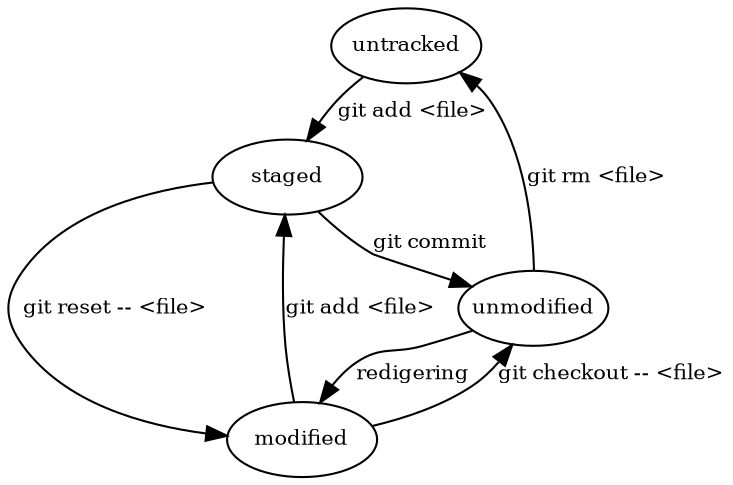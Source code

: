 digraph file_status {
    ranksep=0.2
    nodesep=0.3
    node [fontsize=10]
    edge [fontsize=10]
    node [fixedsize=true, width=1]
    untracked 
    staged
    unmodified
    modified

    untracked -> staged [label = "git add <file>"]
    unmodified -> modified [label = "redigering"]
    staged -> unmodified [label = "git commit"]
    staged -> modified [label = "git reset -- <file>"]
    modified -> unmodified [label = "git checkout -- <file>"]
    unmodified -> untracked [label = "git rm <file>"]
    modified -> staged [label = "git add <file>"]
}